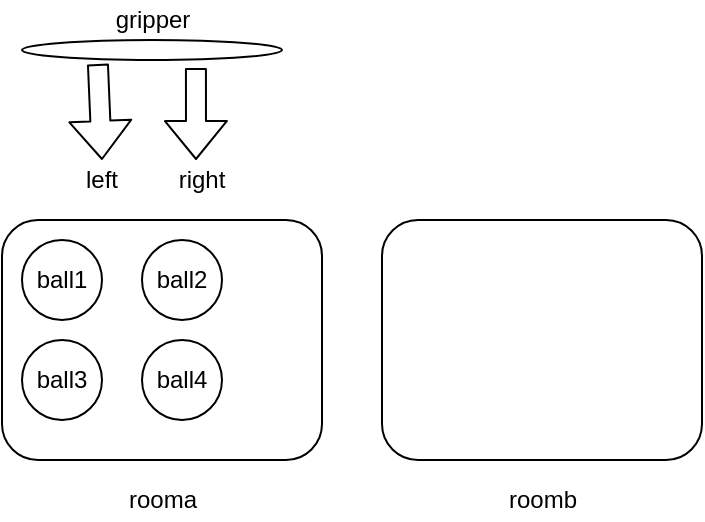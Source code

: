 <mxfile version="14.9.8" type="github">
  <diagram id="6GDA_t1yTOq-y9JTJysY" name="Page-1">
    <mxGraphModel dx="1355" dy="752" grid="1" gridSize="10" guides="1" tooltips="1" connect="1" arrows="1" fold="1" page="1" pageScale="1" pageWidth="850" pageHeight="1100" math="0" shadow="0">
      <root>
        <mxCell id="0" />
        <mxCell id="1" parent="0" />
        <mxCell id="5eeW4vbxQjaqD8028NrK-1" value="" style="ellipse;whiteSpace=wrap;html=1;" vertex="1" parent="1">
          <mxGeometry x="40" y="200" width="130" height="10" as="geometry" />
        </mxCell>
        <mxCell id="5eeW4vbxQjaqD8028NrK-2" value="" style="shape=flexArrow;endArrow=classic;html=1;exitX=0.292;exitY=1.2;exitDx=0;exitDy=0;exitPerimeter=0;" edge="1" parent="1" source="5eeW4vbxQjaqD8028NrK-1">
          <mxGeometry width="50" height="50" relative="1" as="geometry">
            <mxPoint x="80" y="220" as="sourcePoint" />
            <mxPoint x="80" y="260" as="targetPoint" />
          </mxGeometry>
        </mxCell>
        <mxCell id="5eeW4vbxQjaqD8028NrK-3" value="" style="shape=flexArrow;endArrow=classic;html=1;exitX=0.669;exitY=1.4;exitDx=0;exitDy=0;exitPerimeter=0;" edge="1" parent="1" source="5eeW4vbxQjaqD8028NrK-1">
          <mxGeometry width="50" height="50" relative="1" as="geometry">
            <mxPoint x="90" y="220" as="sourcePoint" />
            <mxPoint x="127" y="260" as="targetPoint" />
          </mxGeometry>
        </mxCell>
        <mxCell id="5eeW4vbxQjaqD8028NrK-4" value="left" style="text;html=1;strokeColor=none;fillColor=none;align=center;verticalAlign=middle;whiteSpace=wrap;rounded=0;" vertex="1" parent="1">
          <mxGeometry x="60" y="260" width="40" height="20" as="geometry" />
        </mxCell>
        <mxCell id="5eeW4vbxQjaqD8028NrK-5" value="right" style="text;html=1;strokeColor=none;fillColor=none;align=center;verticalAlign=middle;whiteSpace=wrap;rounded=0;" vertex="1" parent="1">
          <mxGeometry x="110" y="260" width="40" height="20" as="geometry" />
        </mxCell>
        <mxCell id="5eeW4vbxQjaqD8028NrK-6" value="" style="rounded=1;whiteSpace=wrap;html=1;" vertex="1" parent="1">
          <mxGeometry x="30" y="290" width="160" height="120" as="geometry" />
        </mxCell>
        <mxCell id="5eeW4vbxQjaqD8028NrK-7" value="ball1" style="ellipse;whiteSpace=wrap;html=1;aspect=fixed;" vertex="1" parent="1">
          <mxGeometry x="40" y="300" width="40" height="40" as="geometry" />
        </mxCell>
        <mxCell id="5eeW4vbxQjaqD8028NrK-8" value="ball2" style="ellipse;whiteSpace=wrap;html=1;aspect=fixed;" vertex="1" parent="1">
          <mxGeometry x="100" y="300" width="40" height="40" as="geometry" />
        </mxCell>
        <mxCell id="5eeW4vbxQjaqD8028NrK-9" value="ball4" style="ellipse;whiteSpace=wrap;html=1;aspect=fixed;" vertex="1" parent="1">
          <mxGeometry x="100" y="350" width="40" height="40" as="geometry" />
        </mxCell>
        <mxCell id="5eeW4vbxQjaqD8028NrK-10" value="ball3" style="ellipse;whiteSpace=wrap;html=1;aspect=fixed;" vertex="1" parent="1">
          <mxGeometry x="40" y="350" width="40" height="40" as="geometry" />
        </mxCell>
        <mxCell id="5eeW4vbxQjaqD8028NrK-11" value="" style="rounded=1;whiteSpace=wrap;html=1;" vertex="1" parent="1">
          <mxGeometry x="220" y="290" width="160" height="120" as="geometry" />
        </mxCell>
        <mxCell id="5eeW4vbxQjaqD8028NrK-12" value="rooma" style="text;html=1;align=center;verticalAlign=middle;resizable=0;points=[];autosize=1;strokeColor=none;" vertex="1" parent="1">
          <mxGeometry x="85" y="420" width="50" height="20" as="geometry" />
        </mxCell>
        <mxCell id="5eeW4vbxQjaqD8028NrK-13" value="roomb" style="text;html=1;align=center;verticalAlign=middle;resizable=0;points=[];autosize=1;strokeColor=none;" vertex="1" parent="1">
          <mxGeometry x="275" y="420" width="50" height="20" as="geometry" />
        </mxCell>
        <mxCell id="5eeW4vbxQjaqD8028NrK-14" value="gripper" style="text;html=1;align=center;verticalAlign=middle;resizable=0;points=[];autosize=1;strokeColor=none;" vertex="1" parent="1">
          <mxGeometry x="80" y="180" width="50" height="20" as="geometry" />
        </mxCell>
      </root>
    </mxGraphModel>
  </diagram>
</mxfile>
